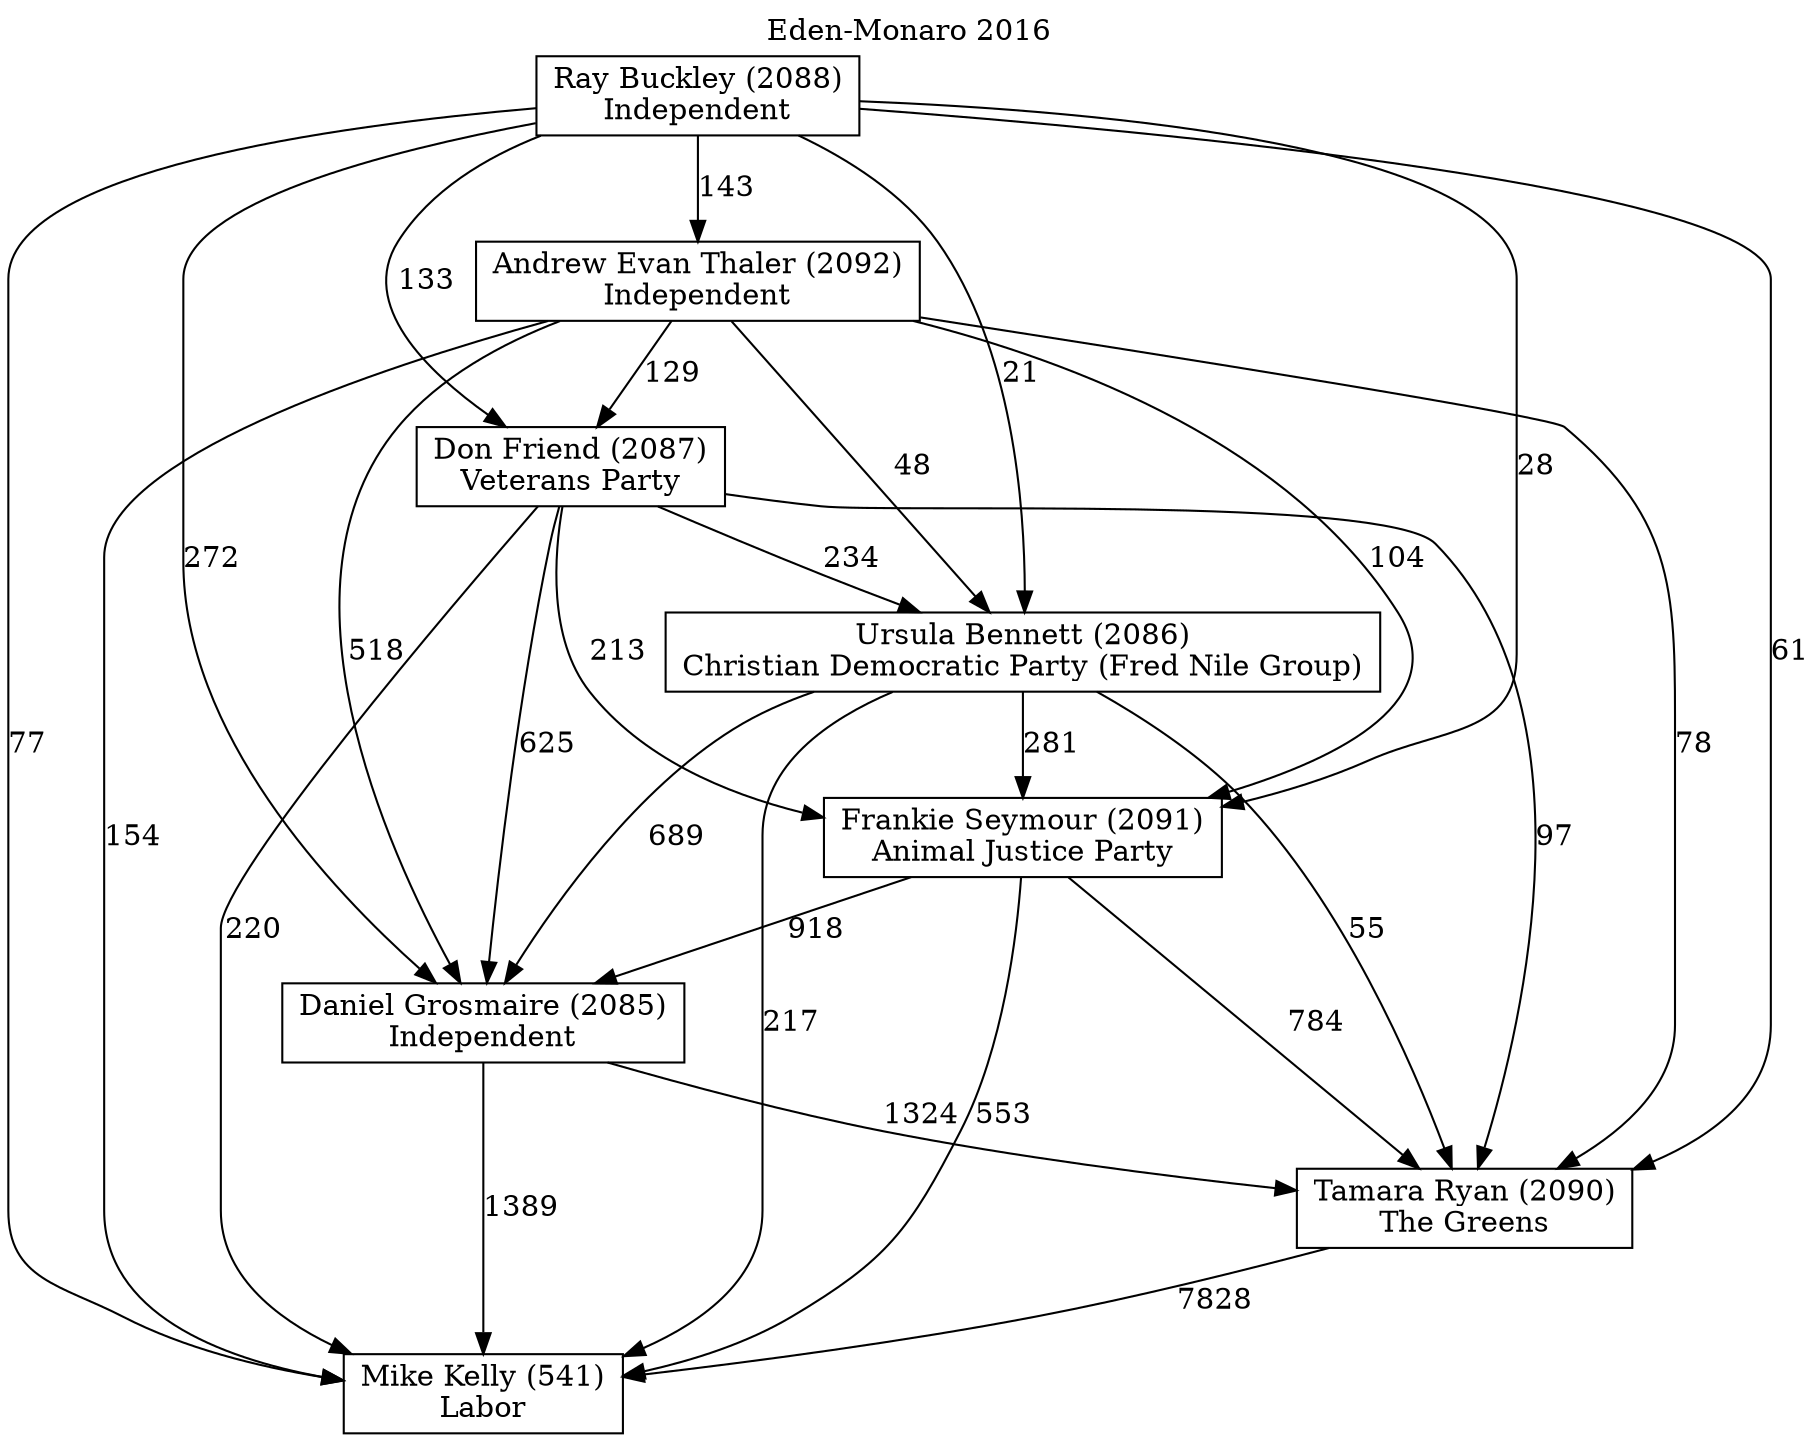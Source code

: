 // House preference flow
digraph "Mike Kelly (541)_Eden-Monaro_2016" {
	graph [label="Eden-Monaro 2016" labelloc=t mclimit=10]
	node [shape=box]
	"Ursula Bennett (2086)" [label="Ursula Bennett (2086)
Christian Democratic Party (Fred Nile Group)"]
	"Don Friend (2087)" [label="Don Friend (2087)
Veterans Party"]
	"Daniel Grosmaire (2085)" [label="Daniel Grosmaire (2085)
Independent"]
	"Mike Kelly (541)" [label="Mike Kelly (541)
Labor"]
	"Frankie Seymour (2091)" [label="Frankie Seymour (2091)
Animal Justice Party"]
	"Tamara Ryan (2090)" [label="Tamara Ryan (2090)
The Greens"]
	"Ray Buckley (2088)" [label="Ray Buckley (2088)
Independent"]
	"Andrew Evan Thaler (2092)" [label="Andrew Evan Thaler (2092)
Independent"]
	"Daniel Grosmaire (2085)" -> "Tamara Ryan (2090)" [label=1324]
	"Frankie Seymour (2091)" -> "Tamara Ryan (2090)" [label=784]
	"Andrew Evan Thaler (2092)" -> "Frankie Seymour (2091)" [label=104]
	"Don Friend (2087)" -> "Mike Kelly (541)" [label=220]
	"Andrew Evan Thaler (2092)" -> "Daniel Grosmaire (2085)" [label=518]
	"Ray Buckley (2088)" -> "Tamara Ryan (2090)" [label=61]
	"Ray Buckley (2088)" -> "Mike Kelly (541)" [label=77]
	"Don Friend (2087)" -> "Frankie Seymour (2091)" [label=213]
	"Don Friend (2087)" -> "Ursula Bennett (2086)" [label=234]
	"Don Friend (2087)" -> "Tamara Ryan (2090)" [label=97]
	"Ray Buckley (2088)" -> "Andrew Evan Thaler (2092)" [label=143]
	"Frankie Seymour (2091)" -> "Mike Kelly (541)" [label=553]
	"Andrew Evan Thaler (2092)" -> "Mike Kelly (541)" [label=154]
	"Ray Buckley (2088)" -> "Daniel Grosmaire (2085)" [label=272]
	"Andrew Evan Thaler (2092)" -> "Don Friend (2087)" [label=129]
	"Ursula Bennett (2086)" -> "Mike Kelly (541)" [label=217]
	"Ursula Bennett (2086)" -> "Daniel Grosmaire (2085)" [label=689]
	"Tamara Ryan (2090)" -> "Mike Kelly (541)" [label=7828]
	"Frankie Seymour (2091)" -> "Daniel Grosmaire (2085)" [label=918]
	"Don Friend (2087)" -> "Daniel Grosmaire (2085)" [label=625]
	"Andrew Evan Thaler (2092)" -> "Ursula Bennett (2086)" [label=48]
	"Andrew Evan Thaler (2092)" -> "Tamara Ryan (2090)" [label=78]
	"Ursula Bennett (2086)" -> "Tamara Ryan (2090)" [label=55]
	"Ray Buckley (2088)" -> "Frankie Seymour (2091)" [label=28]
	"Ursula Bennett (2086)" -> "Frankie Seymour (2091)" [label=281]
	"Daniel Grosmaire (2085)" -> "Mike Kelly (541)" [label=1389]
	"Ray Buckley (2088)" -> "Don Friend (2087)" [label=133]
	"Ray Buckley (2088)" -> "Ursula Bennett (2086)" [label=21]
}
